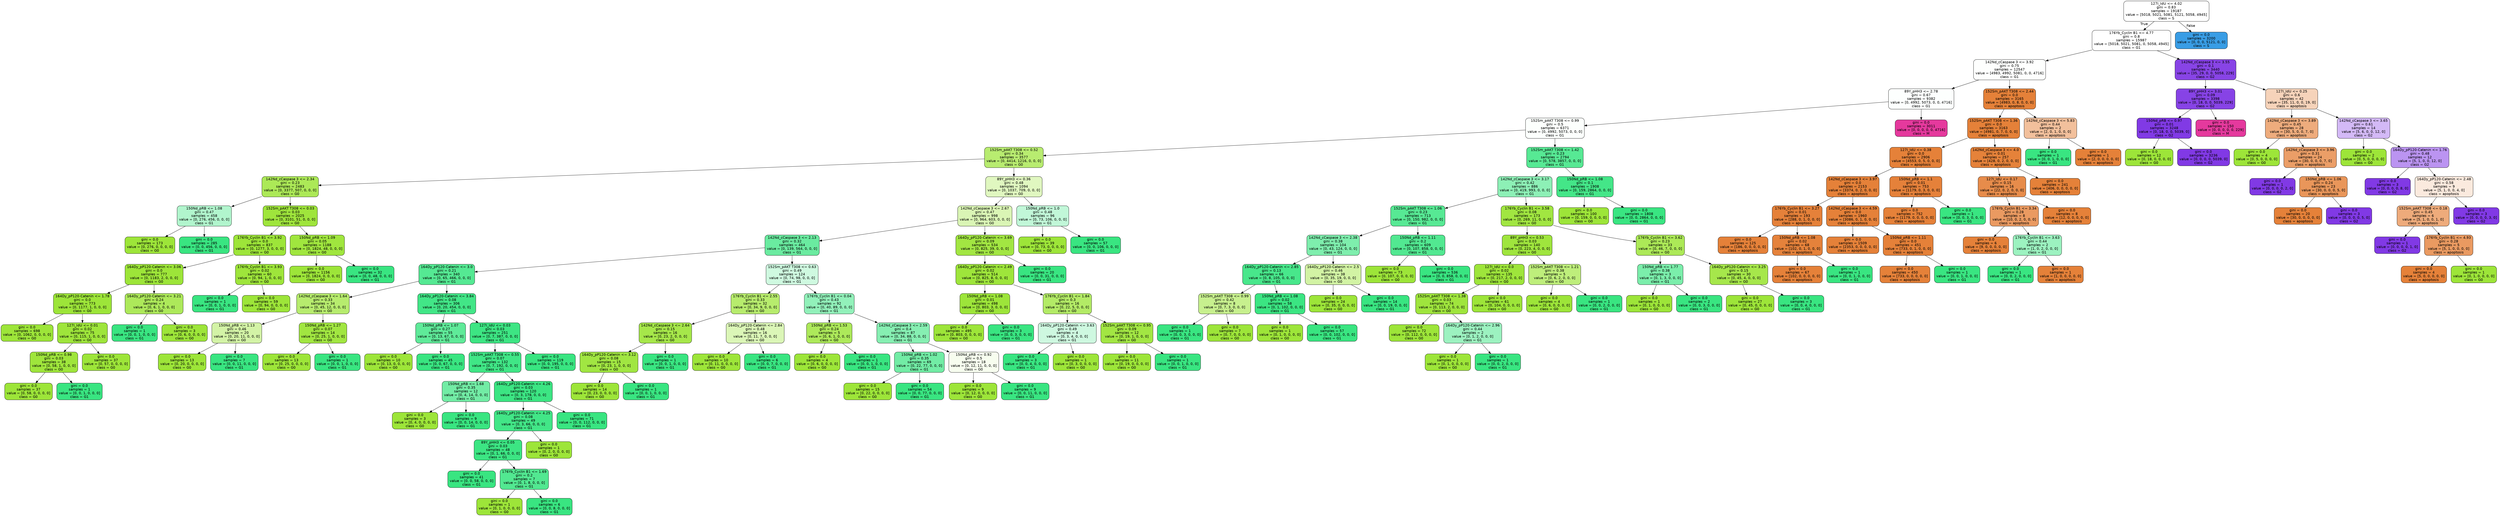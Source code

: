 digraph Tree {
node [shape=box, style="filled, rounded", color="black", fontname=helvetica] ;
edge [fontname=helvetica] ;
0 [label="127I_IdU <= 4.02\ngini = 0.83\nsamples = 19187\nvalue = [5018, 5021, 5081, 5121, 5058, 4945]\nclass = S", fillcolor="#ffffff"] ;
1 [label="176Yb_Cyclin B1 <= 4.77\ngini = 0.8\nsamples = 15987\nvalue = [5018, 5021, 5081, 0, 5058, 4945]\nclass = G1", fillcolor="#ffffff"] ;
0 -> 1 [labeldistance=2.5, labelangle=45, headlabel="True"] ;
2 [label="142Nd_cCaspase 3 <= 3.92\ngini = 0.75\nsamples = 12547\nvalue = [4983, 4992, 5081, 0, 0, 4716]\nclass = G1", fillcolor="#fefffe"] ;
1 -> 2 ;
3 [label="89Y_pHH3 <= 2.78\ngini = 0.67\nsamples = 9382\nvalue = [0, 4992, 5073, 0, 0, 4716]\nclass = G1", fillcolor="#fdfffe"] ;
2 -> 3 ;
4 [label="152Sm_pAKT T308 <= 0.99\ngini = 0.5\nsamples = 6371\nvalue = [0, 4992, 5073, 0, 0, 0]\nclass = G1", fillcolor="#fcfffd"] ;
3 -> 4 ;
5 [label="152Sm_pAKT T308 <= 0.52\ngini = 0.34\nsamples = 3577\nvalue = [0, 4414, 1216, 0, 0, 0]\nclass = G0", fillcolor="#b8ec70"] ;
4 -> 5 ;
6 [label="142Nd_cCaspase 3 <= 2.34\ngini = 0.23\nsamples = 2483\nvalue = [0, 3377, 507, 0, 0, 0]\nclass = G0", fillcolor="#ace957"] ;
5 -> 6 ;
7 [label="150Nd_pRB <= 1.08\ngini = 0.47\nsamples = 458\nvalue = [0, 276, 456, 0, 0, 0]\nclass = G1", fillcolor="#b1f5cd"] ;
6 -> 7 ;
8 [label="gini = 0.0\nsamples = 173\nvalue = [0, 276, 0, 0, 0, 0]\nclass = G0", fillcolor="#9de539"] ;
7 -> 8 ;
9 [label="gini = 0.0\nsamples = 285\nvalue = [0, 0, 456, 0, 0, 0]\nclass = G1", fillcolor="#39e581"] ;
7 -> 9 ;
10 [label="152Sm_pAKT T308 <= 0.03\ngini = 0.03\nsamples = 2025\nvalue = [0, 3101, 51, 0, 0, 0]\nclass = G0", fillcolor="#9fe53c"] ;
6 -> 10 ;
11 [label="176Yb_Cyclin B1 <= 3.92\ngini = 0.0\nsamples = 837\nvalue = [0, 1277, 3, 0, 0, 0]\nclass = G0", fillcolor="#9de539"] ;
10 -> 11 ;
12 [label="164Dy_pP120-Catenin <= 3.06\ngini = 0.0\nsamples = 777\nvalue = [0, 1183, 2, 0, 0, 0]\nclass = G0", fillcolor="#9de539"] ;
11 -> 12 ;
13 [label="164Dy_pP120-Catenin <= 1.78\ngini = 0.0\nsamples = 773\nvalue = [0, 1177, 1, 0, 0, 0]\nclass = G0", fillcolor="#9de539"] ;
12 -> 13 ;
14 [label="gini = 0.0\nsamples = 698\nvalue = [0, 1062, 0, 0, 0, 0]\nclass = G0", fillcolor="#9de539"] ;
13 -> 14 ;
15 [label="127I_IdU <= 0.01\ngini = 0.02\nsamples = 75\nvalue = [0, 115, 1, 0, 0, 0]\nclass = G0", fillcolor="#9ee53b"] ;
13 -> 15 ;
16 [label="150Nd_pRB <= 0.98\ngini = 0.03\nsamples = 38\nvalue = [0, 58, 1, 0, 0, 0]\nclass = G0", fillcolor="#9fe53c"] ;
15 -> 16 ;
17 [label="gini = 0.0\nsamples = 37\nvalue = [0, 58, 0, 0, 0, 0]\nclass = G0", fillcolor="#9de539"] ;
16 -> 17 ;
18 [label="gini = 0.0\nsamples = 1\nvalue = [0, 0, 1, 0, 0, 0]\nclass = G1", fillcolor="#39e581"] ;
16 -> 18 ;
19 [label="gini = 0.0\nsamples = 37\nvalue = [0, 57, 0, 0, 0, 0]\nclass = G0", fillcolor="#9de539"] ;
15 -> 19 ;
20 [label="164Dy_pP120-Catenin <= 3.21\ngini = 0.24\nsamples = 4\nvalue = [0, 6, 1, 0, 0, 0]\nclass = G0", fillcolor="#ade95a"] ;
12 -> 20 ;
21 [label="gini = 0.0\nsamples = 1\nvalue = [0, 0, 1, 0, 0, 0]\nclass = G1", fillcolor="#39e581"] ;
20 -> 21 ;
22 [label="gini = 0.0\nsamples = 3\nvalue = [0, 6, 0, 0, 0, 0]\nclass = G0", fillcolor="#9de539"] ;
20 -> 22 ;
23 [label="176Yb_Cyclin B1 <= 3.93\ngini = 0.02\nsamples = 60\nvalue = [0, 94, 1, 0, 0, 0]\nclass = G0", fillcolor="#9ee53b"] ;
11 -> 23 ;
24 [label="gini = 0.0\nsamples = 1\nvalue = [0, 0, 1, 0, 0, 0]\nclass = G1", fillcolor="#39e581"] ;
23 -> 24 ;
25 [label="gini = 0.0\nsamples = 59\nvalue = [0, 94, 0, 0, 0, 0]\nclass = G0", fillcolor="#9de539"] ;
23 -> 25 ;
26 [label="150Nd_pRB <= 1.09\ngini = 0.05\nsamples = 1188\nvalue = [0, 1824, 48, 0, 0, 0]\nclass = G0", fillcolor="#a0e63e"] ;
10 -> 26 ;
27 [label="gini = 0.0\nsamples = 1156\nvalue = [0, 1824, 0, 0, 0, 0]\nclass = G0", fillcolor="#9de539"] ;
26 -> 27 ;
28 [label="gini = 0.0\nsamples = 32\nvalue = [0, 0, 48, 0, 0, 0]\nclass = G1", fillcolor="#39e581"] ;
26 -> 28 ;
29 [label="89Y_pHH3 <= 0.36\ngini = 0.48\nsamples = 1094\nvalue = [0, 1037, 709, 0, 0, 0]\nclass = G0", fillcolor="#e0f7c0"] ;
5 -> 29 ;
30 [label="142Nd_cCaspase 3 <= 2.67\ngini = 0.47\nsamples = 998\nvalue = [0, 964, 603, 0, 0, 0]\nclass = G0", fillcolor="#daf5b5"] ;
29 -> 30 ;
31 [label="142Nd_cCaspase 3 <= 2.13\ngini = 0.32\nsamples = 464\nvalue = [0, 139, 564, 0, 0, 0]\nclass = G1", fillcolor="#6aeba0"] ;
30 -> 31 ;
32 [label="164Dy_pP120-Catenin <= 3.0\ngini = 0.21\nsamples = 340\nvalue = [0, 65, 466, 0, 0, 0]\nclass = G1", fillcolor="#55e993"] ;
31 -> 32 ;
33 [label="142Nd_cCaspase 3 <= 1.64\ngini = 0.33\nsamples = 34\nvalue = [0, 45, 12, 0, 0, 0]\nclass = G0", fillcolor="#b7ec6e"] ;
32 -> 33 ;
34 [label="150Nd_pRB <= 1.13\ngini = 0.46\nsamples = 20\nvalue = [0, 20, 11, 0, 0, 0]\nclass = G0", fillcolor="#d3f3a6"] ;
33 -> 34 ;
35 [label="gini = 0.0\nsamples = 13\nvalue = [0, 20, 0, 0, 0, 0]\nclass = G0", fillcolor="#9de539"] ;
34 -> 35 ;
36 [label="gini = 0.0\nsamples = 7\nvalue = [0, 0, 11, 0, 0, 0]\nclass = G1", fillcolor="#39e581"] ;
34 -> 36 ;
37 [label="150Nd_pRB <= 1.27\ngini = 0.07\nsamples = 14\nvalue = [0, 25, 1, 0, 0, 0]\nclass = G0", fillcolor="#a1e641"] ;
33 -> 37 ;
38 [label="gini = 0.0\nsamples = 13\nvalue = [0, 25, 0, 0, 0, 0]\nclass = G0", fillcolor="#9de539"] ;
37 -> 38 ;
39 [label="gini = 0.0\nsamples = 1\nvalue = [0, 0, 1, 0, 0, 0]\nclass = G1", fillcolor="#39e581"] ;
37 -> 39 ;
40 [label="164Dy_pP120-Catenin <= 3.84\ngini = 0.08\nsamples = 306\nvalue = [0, 20, 454, 0, 0, 0]\nclass = G1", fillcolor="#42e687"] ;
32 -> 40 ;
41 [label="150Nd_pRB <= 1.07\ngini = 0.27\nsamples = 55\nvalue = [0, 13, 67, 0, 0, 0]\nclass = G1", fillcolor="#5fea99"] ;
40 -> 41 ;
42 [label="gini = 0.0\nsamples = 10\nvalue = [0, 13, 0, 0, 0, 0]\nclass = G0", fillcolor="#9de539"] ;
41 -> 42 ;
43 [label="gini = 0.0\nsamples = 45\nvalue = [0, 0, 67, 0, 0, 0]\nclass = G1", fillcolor="#39e581"] ;
41 -> 43 ;
44 [label="127I_IdU <= 0.03\ngini = 0.03\nsamples = 251\nvalue = [0, 7, 387, 0, 0, 0]\nclass = G1", fillcolor="#3de583"] ;
40 -> 44 ;
45 [label="152Sm_pAKT T308 <= 0.55\ngini = 0.07\nsamples = 132\nvalue = [0, 7, 192, 0, 0, 0]\nclass = G1", fillcolor="#40e686"] ;
44 -> 45 ;
46 [label="150Nd_pRB <= 1.68\ngini = 0.35\nsamples = 12\nvalue = [0, 4, 14, 0, 0, 0]\nclass = G1", fillcolor="#72eca5"] ;
45 -> 46 ;
47 [label="gini = 0.0\nsamples = 3\nvalue = [0, 4, 0, 0, 0, 0]\nclass = G0", fillcolor="#9de539"] ;
46 -> 47 ;
48 [label="gini = 0.0\nsamples = 9\nvalue = [0, 0, 14, 0, 0, 0]\nclass = G1", fillcolor="#39e581"] ;
46 -> 48 ;
49 [label="164Dy_pP120-Catenin <= 4.26\ngini = 0.03\nsamples = 120\nvalue = [0, 3, 178, 0, 0, 0]\nclass = G1", fillcolor="#3ce583"] ;
45 -> 49 ;
50 [label="164Dy_pP120-Catenin <= 4.25\ngini = 0.08\nsamples = 49\nvalue = [0, 3, 66, 0, 0, 0]\nclass = G1", fillcolor="#42e687"] ;
49 -> 50 ;
51 [label="89Y_pHH3 <= 0.05\ngini = 0.03\nsamples = 48\nvalue = [0, 1, 66, 0, 0, 0]\nclass = G1", fillcolor="#3ce583"] ;
50 -> 51 ;
52 [label="gini = 0.0\nsamples = 41\nvalue = [0, 0, 58, 0, 0, 0]\nclass = G1", fillcolor="#39e581"] ;
51 -> 52 ;
53 [label="176Yb_Cyclin B1 <= 1.69\ngini = 0.2\nsamples = 7\nvalue = [0, 1, 8, 0, 0, 0]\nclass = G1", fillcolor="#52e891"] ;
51 -> 53 ;
54 [label="gini = 0.0\nsamples = 1\nvalue = [0, 1, 0, 0, 0, 0]\nclass = G0", fillcolor="#9de539"] ;
53 -> 54 ;
55 [label="gini = 0.0\nsamples = 6\nvalue = [0, 0, 8, 0, 0, 0]\nclass = G1", fillcolor="#39e581"] ;
53 -> 55 ;
56 [label="gini = 0.0\nsamples = 1\nvalue = [0, 2, 0, 0, 0, 0]\nclass = G0", fillcolor="#9de539"] ;
50 -> 56 ;
57 [label="gini = 0.0\nsamples = 71\nvalue = [0, 0, 112, 0, 0, 0]\nclass = G1", fillcolor="#39e581"] ;
49 -> 57 ;
58 [label="gini = 0.0\nsamples = 119\nvalue = [0, 0, 195, 0, 0, 0]\nclass = G1", fillcolor="#39e581"] ;
44 -> 58 ;
59 [label="152Sm_pAKT T308 <= 0.63\ngini = 0.49\nsamples = 124\nvalue = [0, 74, 98, 0, 0, 0]\nclass = G1", fillcolor="#cff9e0"] ;
31 -> 59 ;
60 [label="176Yb_Cyclin B1 <= 2.55\ngini = 0.33\nsamples = 32\nvalue = [0, 34, 9, 0, 0, 0]\nclass = G0", fillcolor="#b7ec6d"] ;
59 -> 60 ;
61 [label="142Nd_cCaspase 3 <= 2.64\ngini = 0.15\nsamples = 16\nvalue = [0, 23, 2, 0, 0, 0]\nclass = G0", fillcolor="#a6e74a"] ;
60 -> 61 ;
62 [label="164Dy_pP120-Catenin <= 3.12\ngini = 0.08\nsamples = 15\nvalue = [0, 23, 1, 0, 0, 0]\nclass = G0", fillcolor="#a1e642"] ;
61 -> 62 ;
63 [label="gini = 0.0\nsamples = 14\nvalue = [0, 23, 0, 0, 0, 0]\nclass = G0", fillcolor="#9de539"] ;
62 -> 63 ;
64 [label="gini = 0.0\nsamples = 1\nvalue = [0, 0, 1, 0, 0, 0]\nclass = G1", fillcolor="#39e581"] ;
62 -> 64 ;
65 [label="gini = 0.0\nsamples = 1\nvalue = [0, 0, 1, 0, 0, 0]\nclass = G1", fillcolor="#39e581"] ;
61 -> 65 ;
66 [label="164Dy_pP120-Catenin <= 2.84\ngini = 0.48\nsamples = 16\nvalue = [0, 11, 7, 0, 0, 0]\nclass = G0", fillcolor="#dbf6b7"] ;
60 -> 66 ;
67 [label="gini = 0.0\nsamples = 10\nvalue = [0, 11, 0, 0, 0, 0]\nclass = G0", fillcolor="#9de539"] ;
66 -> 67 ;
68 [label="gini = 0.0\nsamples = 6\nvalue = [0, 0, 7, 0, 0, 0]\nclass = G1", fillcolor="#39e581"] ;
66 -> 68 ;
69 [label="176Yb_Cyclin B1 <= 0.04\ngini = 0.43\nsamples = 92\nvalue = [0, 40, 89, 0, 0, 0]\nclass = G1", fillcolor="#92f1ba"] ;
59 -> 69 ;
70 [label="150Nd_pRB <= 1.53\ngini = 0.24\nsamples = 5\nvalue = [0, 6, 1, 0, 0, 0]\nclass = G0", fillcolor="#ade95a"] ;
69 -> 70 ;
71 [label="gini = 0.0\nsamples = 4\nvalue = [0, 6, 0, 0, 0, 0]\nclass = G0", fillcolor="#9de539"] ;
70 -> 71 ;
72 [label="gini = 0.0\nsamples = 1\nvalue = [0, 0, 1, 0, 0, 0]\nclass = G1", fillcolor="#39e581"] ;
70 -> 72 ;
73 [label="142Nd_cCaspase 3 <= 2.59\ngini = 0.4\nsamples = 87\nvalue = [0, 34, 88, 0, 0, 0]\nclass = G1", fillcolor="#86efb2"] ;
69 -> 73 ;
74 [label="150Nd_pRB <= 1.02\ngini = 0.35\nsamples = 69\nvalue = [0, 22, 77, 0, 0, 0]\nclass = G1", fillcolor="#72eca5"] ;
73 -> 74 ;
75 [label="gini = 0.0\nsamples = 15\nvalue = [0, 22, 0, 0, 0, 0]\nclass = G0", fillcolor="#9de539"] ;
74 -> 75 ;
76 [label="gini = 0.0\nsamples = 54\nvalue = [0, 0, 77, 0, 0, 0]\nclass = G1", fillcolor="#39e581"] ;
74 -> 76 ;
77 [label="150Nd_pRB <= 0.92\ngini = 0.5\nsamples = 18\nvalue = [0, 12, 11, 0, 0, 0]\nclass = G0", fillcolor="#f7fdef"] ;
73 -> 77 ;
78 [label="gini = 0.0\nsamples = 9\nvalue = [0, 12, 0, 0, 0, 0]\nclass = G0", fillcolor="#9de539"] ;
77 -> 78 ;
79 [label="gini = 0.0\nsamples = 9\nvalue = [0, 0, 11, 0, 0, 0]\nclass = G1", fillcolor="#39e581"] ;
77 -> 79 ;
80 [label="164Dy_pP120-Catenin <= 3.69\ngini = 0.09\nsamples = 534\nvalue = [0, 825, 39, 0, 0, 0]\nclass = G0", fillcolor="#a2e642"] ;
30 -> 80 ;
81 [label="164Dy_pP120-Catenin <= 2.49\ngini = 0.02\nsamples = 514\nvalue = [0, 825, 8, 0, 0, 0]\nclass = G0", fillcolor="#9ee53b"] ;
80 -> 81 ;
82 [label="150Nd_pRB <= 1.08\ngini = 0.01\nsamples = 498\nvalue = [0, 803, 3, 0, 0, 0]\nclass = G0", fillcolor="#9de53a"] ;
81 -> 82 ;
83 [label="gini = 0.0\nsamples = 495\nvalue = [0, 803, 0, 0, 0, 0]\nclass = G0", fillcolor="#9de539"] ;
82 -> 83 ;
84 [label="gini = 0.0\nsamples = 3\nvalue = [0, 0, 3, 0, 0, 0]\nclass = G1", fillcolor="#39e581"] ;
82 -> 84 ;
85 [label="176Yb_Cyclin B1 <= 1.84\ngini = 0.3\nsamples = 16\nvalue = [0, 22, 5, 0, 0, 0]\nclass = G0", fillcolor="#b3eb66"] ;
81 -> 85 ;
86 [label="164Dy_pP120-Catenin <= 3.63\ngini = 0.49\nsamples = 4\nvalue = [0, 3, 4, 0, 0, 0]\nclass = G1", fillcolor="#cef8e0"] ;
85 -> 86 ;
87 [label="gini = 0.0\nsamples = 3\nvalue = [0, 0, 4, 0, 0, 0]\nclass = G1", fillcolor="#39e581"] ;
86 -> 87 ;
88 [label="gini = 0.0\nsamples = 1\nvalue = [0, 3, 0, 0, 0, 0]\nclass = G0", fillcolor="#9de539"] ;
86 -> 88 ;
89 [label="152Sm_pAKT T308 <= 0.95\ngini = 0.09\nsamples = 12\nvalue = [0, 19, 1, 0, 0, 0]\nclass = G0", fillcolor="#a2e643"] ;
85 -> 89 ;
90 [label="gini = 0.0\nsamples = 11\nvalue = [0, 19, 0, 0, 0, 0]\nclass = G0", fillcolor="#9de539"] ;
89 -> 90 ;
91 [label="gini = 0.0\nsamples = 1\nvalue = [0, 0, 1, 0, 0, 0]\nclass = G1", fillcolor="#39e581"] ;
89 -> 91 ;
92 [label="gini = 0.0\nsamples = 20\nvalue = [0, 0, 31, 0, 0, 0]\nclass = G1", fillcolor="#39e581"] ;
80 -> 92 ;
93 [label="150Nd_pRB <= 1.0\ngini = 0.48\nsamples = 96\nvalue = [0, 73, 106, 0, 0, 0]\nclass = G1", fillcolor="#c1f7d8"] ;
29 -> 93 ;
94 [label="gini = 0.0\nsamples = 39\nvalue = [0, 73, 0, 0, 0, 0]\nclass = G0", fillcolor="#9de539"] ;
93 -> 94 ;
95 [label="gini = 0.0\nsamples = 57\nvalue = [0, 0, 106, 0, 0, 0]\nclass = G1", fillcolor="#39e581"] ;
93 -> 95 ;
96 [label="152Sm_pAKT T308 <= 1.42\ngini = 0.23\nsamples = 2794\nvalue = [0, 578, 3857, 0, 0, 0]\nclass = G1", fillcolor="#57e994"] ;
4 -> 96 ;
97 [label="142Nd_cCaspase 3 <= 3.17\ngini = 0.42\nsamples = 886\nvalue = [0, 419, 993, 0, 0, 0]\nclass = G1", fillcolor="#8df0b6"] ;
96 -> 97 ;
98 [label="152Sm_pAKT T308 <= 1.06\ngini = 0.23\nsamples = 713\nvalue = [0, 150, 982, 0, 0, 0]\nclass = G1", fillcolor="#57e994"] ;
97 -> 98 ;
99 [label="142Nd_cCaspase 3 <= 2.38\ngini = 0.38\nsamples = 104\nvalue = [0, 43, 124, 0, 0, 0]\nclass = G1", fillcolor="#7eeead"] ;
98 -> 99 ;
100 [label="164Dy_pP120-Catenin <= 2.85\ngini = 0.13\nsamples = 66\nvalue = [0, 8, 105, 0, 0, 0]\nclass = G1", fillcolor="#48e78b"] ;
99 -> 100 ;
101 [label="152Sm_pAKT T308 <= 0.99\ngini = 0.42\nsamples = 8\nvalue = [0, 7, 3, 0, 0, 0]\nclass = G0", fillcolor="#c7f08e"] ;
100 -> 101 ;
102 [label="gini = 0.0\nsamples = 1\nvalue = [0, 0, 3, 0, 0, 0]\nclass = G1", fillcolor="#39e581"] ;
101 -> 102 ;
103 [label="gini = 0.0\nsamples = 7\nvalue = [0, 7, 0, 0, 0, 0]\nclass = G0", fillcolor="#9de539"] ;
101 -> 103 ;
104 [label="150Nd_pRB <= 1.08\ngini = 0.02\nsamples = 58\nvalue = [0, 1, 102, 0, 0, 0]\nclass = G1", fillcolor="#3be582"] ;
100 -> 104 ;
105 [label="gini = 0.0\nsamples = 1\nvalue = [0, 1, 0, 0, 0, 0]\nclass = G0", fillcolor="#9de539"] ;
104 -> 105 ;
106 [label="gini = 0.0\nsamples = 57\nvalue = [0, 0, 102, 0, 0, 0]\nclass = G1", fillcolor="#39e581"] ;
104 -> 106 ;
107 [label="164Dy_pP120-Catenin <= 2.5\ngini = 0.46\nsamples = 38\nvalue = [0, 35, 19, 0, 0, 0]\nclass = G0", fillcolor="#d2f3a4"] ;
99 -> 107 ;
108 [label="gini = 0.0\nsamples = 24\nvalue = [0, 35, 0, 0, 0, 0]\nclass = G0", fillcolor="#9de539"] ;
107 -> 108 ;
109 [label="gini = 0.0\nsamples = 14\nvalue = [0, 0, 19, 0, 0, 0]\nclass = G1", fillcolor="#39e581"] ;
107 -> 109 ;
110 [label="150Nd_pRB <= 1.11\ngini = 0.2\nsamples = 609\nvalue = [0, 107, 858, 0, 0, 0]\nclass = G1", fillcolor="#52e891"] ;
98 -> 110 ;
111 [label="gini = 0.0\nsamples = 73\nvalue = [0, 107, 0, 0, 0, 0]\nclass = G0", fillcolor="#9de539"] ;
110 -> 111 ;
112 [label="gini = 0.0\nsamples = 536\nvalue = [0, 0, 858, 0, 0, 0]\nclass = G1", fillcolor="#39e581"] ;
110 -> 112 ;
113 [label="176Yb_Cyclin B1 <= 3.58\ngini = 0.08\nsamples = 173\nvalue = [0, 269, 11, 0, 0, 0]\nclass = G0", fillcolor="#a1e641"] ;
97 -> 113 ;
114 [label="89Y_pHH3 <= 0.53\ngini = 0.03\nsamples = 140\nvalue = [0, 223, 4, 0, 0, 0]\nclass = G0", fillcolor="#9fe53d"] ;
113 -> 114 ;
115 [label="127I_IdU <= 0.0\ngini = 0.02\nsamples = 135\nvalue = [0, 217, 2, 0, 0, 0]\nclass = G0", fillcolor="#9ee53b"] ;
114 -> 115 ;
116 [label="152Sm_pAKT T308 <= 1.38\ngini = 0.03\nsamples = 74\nvalue = [0, 113, 2, 0, 0, 0]\nclass = G0", fillcolor="#9fe53d"] ;
115 -> 116 ;
117 [label="gini = 0.0\nsamples = 72\nvalue = [0, 112, 0, 0, 0, 0]\nclass = G0", fillcolor="#9de539"] ;
116 -> 117 ;
118 [label="164Dy_pP120-Catenin <= 2.96\ngini = 0.44\nsamples = 2\nvalue = [0, 1, 2, 0, 0, 0]\nclass = G1", fillcolor="#9cf2c0"] ;
116 -> 118 ;
119 [label="gini = 0.0\nsamples = 1\nvalue = [0, 1, 0, 0, 0, 0]\nclass = G0", fillcolor="#9de539"] ;
118 -> 119 ;
120 [label="gini = 0.0\nsamples = 1\nvalue = [0, 0, 2, 0, 0, 0]\nclass = G1", fillcolor="#39e581"] ;
118 -> 120 ;
121 [label="gini = 0.0\nsamples = 61\nvalue = [0, 104, 0, 0, 0, 0]\nclass = G0", fillcolor="#9de539"] ;
115 -> 121 ;
122 [label="152Sm_pAKT T308 <= 1.21\ngini = 0.38\nsamples = 5\nvalue = [0, 6, 2, 0, 0, 0]\nclass = G0", fillcolor="#beee7b"] ;
114 -> 122 ;
123 [label="gini = 0.0\nsamples = 4\nvalue = [0, 6, 0, 0, 0, 0]\nclass = G0", fillcolor="#9de539"] ;
122 -> 123 ;
124 [label="gini = 0.0\nsamples = 1\nvalue = [0, 0, 2, 0, 0, 0]\nclass = G1", fillcolor="#39e581"] ;
122 -> 124 ;
125 [label="176Yb_Cyclin B1 <= 3.62\ngini = 0.23\nsamples = 33\nvalue = [0, 46, 7, 0, 0, 0]\nclass = G0", fillcolor="#ace957"] ;
113 -> 125 ;
126 [label="150Nd_pRB <= 1.77\ngini = 0.38\nsamples = 3\nvalue = [0, 1, 3, 0, 0, 0]\nclass = G1", fillcolor="#7beeab"] ;
125 -> 126 ;
127 [label="gini = 0.0\nsamples = 1\nvalue = [0, 1, 0, 0, 0, 0]\nclass = G0", fillcolor="#9de539"] ;
126 -> 127 ;
128 [label="gini = 0.0\nsamples = 2\nvalue = [0, 0, 3, 0, 0, 0]\nclass = G1", fillcolor="#39e581"] ;
126 -> 128 ;
129 [label="164Dy_pP120-Catenin <= 3.25\ngini = 0.15\nsamples = 30\nvalue = [0, 45, 4, 0, 0, 0]\nclass = G0", fillcolor="#a6e74b"] ;
125 -> 129 ;
130 [label="gini = 0.0\nsamples = 27\nvalue = [0, 45, 0, 0, 0, 0]\nclass = G0", fillcolor="#9de539"] ;
129 -> 130 ;
131 [label="gini = 0.0\nsamples = 3\nvalue = [0, 0, 4, 0, 0, 0]\nclass = G1", fillcolor="#39e581"] ;
129 -> 131 ;
132 [label="150Nd_pRB <= 1.08\ngini = 0.1\nsamples = 1908\nvalue = [0, 159, 2864, 0, 0, 0]\nclass = G1", fillcolor="#44e688"] ;
96 -> 132 ;
133 [label="gini = 0.0\nsamples = 100\nvalue = [0, 159, 0, 0, 0, 0]\nclass = G0", fillcolor="#9de539"] ;
132 -> 133 ;
134 [label="gini = 0.0\nsamples = 1808\nvalue = [0, 0, 2864, 0, 0, 0]\nclass = G1", fillcolor="#39e581"] ;
132 -> 134 ;
135 [label="gini = 0.0\nsamples = 3011\nvalue = [0, 0, 0, 0, 0, 4716]\nclass = M", fillcolor="#e5399d"] ;
3 -> 135 ;
136 [label="152Sm_pAKT T308 <= 2.44\ngini = 0.0\nsamples = 3165\nvalue = [4983, 0, 8, 0, 0, 0]\nclass = apoptosis", fillcolor="#e58139"] ;
2 -> 136 ;
137 [label="152Sm_pAKT T308 <= 1.36\ngini = 0.0\nsamples = 3163\nvalue = [4981, 0, 7, 0, 0, 0]\nclass = apoptosis", fillcolor="#e58139"] ;
136 -> 137 ;
138 [label="127I_IdU <= 0.38\ngini = 0.0\nsamples = 2906\nvalue = [4553, 0, 5, 0, 0, 0]\nclass = apoptosis", fillcolor="#e58139"] ;
137 -> 138 ;
139 [label="142Nd_cCaspase 3 <= 3.97\ngini = 0.0\nsamples = 2153\nvalue = [3374, 0, 2, 0, 0, 0]\nclass = apoptosis", fillcolor="#e58139"] ;
138 -> 139 ;
140 [label="176Yb_Cyclin B1 <= 3.27\ngini = 0.01\nsamples = 193\nvalue = [288, 0, 1, 0, 0, 0]\nclass = apoptosis", fillcolor="#e5813a"] ;
139 -> 140 ;
141 [label="gini = 0.0\nsamples = 125\nvalue = [186, 0, 0, 0, 0, 0]\nclass = apoptosis", fillcolor="#e58139"] ;
140 -> 141 ;
142 [label="150Nd_pRB <= 1.08\ngini = 0.02\nsamples = 68\nvalue = [102, 0, 1, 0, 0, 0]\nclass = apoptosis", fillcolor="#e5823b"] ;
140 -> 142 ;
143 [label="gini = 0.0\nsamples = 67\nvalue = [102, 0, 0, 0, 0, 0]\nclass = apoptosis", fillcolor="#e58139"] ;
142 -> 143 ;
144 [label="gini = 0.0\nsamples = 1\nvalue = [0, 0, 1, 0, 0, 0]\nclass = G1", fillcolor="#39e581"] ;
142 -> 144 ;
145 [label="142Nd_cCaspase 3 <= 4.59\ngini = 0.0\nsamples = 1960\nvalue = [3086, 0, 1, 0, 0, 0]\nclass = apoptosis", fillcolor="#e58139"] ;
139 -> 145 ;
146 [label="gini = 0.0\nsamples = 1509\nvalue = [2353, 0, 0, 0, 0, 0]\nclass = apoptosis", fillcolor="#e58139"] ;
145 -> 146 ;
147 [label="150Nd_pRB <= 1.11\ngini = 0.0\nsamples = 451\nvalue = [733, 0, 1, 0, 0, 0]\nclass = apoptosis", fillcolor="#e58139"] ;
145 -> 147 ;
148 [label="gini = 0.0\nsamples = 450\nvalue = [733, 0, 0, 0, 0, 0]\nclass = apoptosis", fillcolor="#e58139"] ;
147 -> 148 ;
149 [label="gini = 0.0\nsamples = 1\nvalue = [0, 0, 1, 0, 0, 0]\nclass = G1", fillcolor="#39e581"] ;
147 -> 149 ;
150 [label="150Nd_pRB <= 1.1\ngini = 0.01\nsamples = 753\nvalue = [1179, 0, 3, 0, 0, 0]\nclass = apoptosis", fillcolor="#e5813a"] ;
138 -> 150 ;
151 [label="gini = 0.0\nsamples = 752\nvalue = [1179, 0, 0, 0, 0, 0]\nclass = apoptosis", fillcolor="#e58139"] ;
150 -> 151 ;
152 [label="gini = 0.0\nsamples = 1\nvalue = [0, 0, 3, 0, 0, 0]\nclass = G1", fillcolor="#39e581"] ;
150 -> 152 ;
153 [label="142Nd_cCaspase 3 <= 4.0\ngini = 0.01\nsamples = 257\nvalue = [428, 0, 2, 0, 0, 0]\nclass = apoptosis", fillcolor="#e5823a"] ;
137 -> 153 ;
154 [label="127I_IdU <= 0.17\ngini = 0.15\nsamples = 16\nvalue = [22, 0, 2, 0, 0, 0]\nclass = apoptosis", fillcolor="#e78c4b"] ;
153 -> 154 ;
155 [label="176Yb_Cyclin B1 <= 3.34\ngini = 0.28\nsamples = 8\nvalue = [10, 0, 2, 0, 0, 0]\nclass = apoptosis", fillcolor="#ea9a61"] ;
154 -> 155 ;
156 [label="gini = 0.0\nsamples = 6\nvalue = [9, 0, 0, 0, 0, 0]\nclass = apoptosis", fillcolor="#e58139"] ;
155 -> 156 ;
157 [label="176Yb_Cyclin B1 <= 3.63\ngini = 0.44\nsamples = 2\nvalue = [1, 0, 2, 0, 0, 0]\nclass = G1", fillcolor="#9cf2c0"] ;
155 -> 157 ;
158 [label="gini = 0.0\nsamples = 1\nvalue = [0, 0, 2, 0, 0, 0]\nclass = G1", fillcolor="#39e581"] ;
157 -> 158 ;
159 [label="gini = 0.0\nsamples = 1\nvalue = [1, 0, 0, 0, 0, 0]\nclass = apoptosis", fillcolor="#e58139"] ;
157 -> 159 ;
160 [label="gini = 0.0\nsamples = 8\nvalue = [12, 0, 0, 0, 0, 0]\nclass = apoptosis", fillcolor="#e58139"] ;
154 -> 160 ;
161 [label="gini = 0.0\nsamples = 241\nvalue = [406, 0, 0, 0, 0, 0]\nclass = apoptosis", fillcolor="#e58139"] ;
153 -> 161 ;
162 [label="142Nd_cCaspase 3 <= 5.83\ngini = 0.44\nsamples = 2\nvalue = [2, 0, 1, 0, 0, 0]\nclass = apoptosis", fillcolor="#f2c09c"] ;
136 -> 162 ;
163 [label="gini = 0.0\nsamples = 1\nvalue = [0, 0, 1, 0, 0, 0]\nclass = G1", fillcolor="#39e581"] ;
162 -> 163 ;
164 [label="gini = 0.0\nsamples = 1\nvalue = [2, 0, 0, 0, 0, 0]\nclass = apoptosis", fillcolor="#e58139"] ;
162 -> 164 ;
165 [label="142Nd_cCaspase 3 <= 3.55\ngini = 0.1\nsamples = 3440\nvalue = [35, 29, 0, 0, 5058, 229]\nclass = G2", fillcolor="#8844e6"] ;
1 -> 165 ;
166 [label="89Y_pHH3 <= 3.01\ngini = 0.09\nsamples = 3398\nvalue = [0, 18, 0, 0, 5039, 229]\nclass = G2", fillcolor="#8743e6"] ;
165 -> 166 ;
167 [label="150Nd_pRB <= 0.97\ngini = 0.01\nsamples = 3248\nvalue = [0, 18, 0, 0, 5039, 0]\nclass = G2", fillcolor="#813ae5"] ;
166 -> 167 ;
168 [label="gini = 0.0\nsamples = 12\nvalue = [0, 18, 0, 0, 0, 0]\nclass = G0", fillcolor="#9de539"] ;
167 -> 168 ;
169 [label="gini = 0.0\nsamples = 3236\nvalue = [0, 0, 0, 0, 5039, 0]\nclass = G2", fillcolor="#8139e5"] ;
167 -> 169 ;
170 [label="gini = 0.0\nsamples = 150\nvalue = [0, 0, 0, 0, 0, 229]\nclass = M", fillcolor="#e5399d"] ;
166 -> 170 ;
171 [label="127I_IdU <= 0.25\ngini = 0.6\nsamples = 42\nvalue = [35, 11, 0, 0, 19, 0]\nclass = apoptosis", fillcolor="#f6d3ba"] ;
165 -> 171 ;
172 [label="142Nd_cCaspase 3 <= 3.89\ngini = 0.45\nsamples = 28\nvalue = [30, 5, 0, 0, 7, 0]\nclass = apoptosis", fillcolor="#eeac7d"] ;
171 -> 172 ;
173 [label="gini = 0.0\nsamples = 4\nvalue = [0, 5, 0, 0, 0, 0]\nclass = G0", fillcolor="#9de539"] ;
172 -> 173 ;
174 [label="142Nd_cCaspase 3 <= 3.96\ngini = 0.31\nsamples = 24\nvalue = [30, 0, 0, 0, 7, 0]\nclass = apoptosis", fillcolor="#eb9e67"] ;
172 -> 174 ;
175 [label="gini = 0.0\nsamples = 1\nvalue = [0, 0, 0, 0, 2, 0]\nclass = G2", fillcolor="#8139e5"] ;
174 -> 175 ;
176 [label="150Nd_pRB <= 1.06\ngini = 0.24\nsamples = 23\nvalue = [30, 0, 0, 0, 5, 0]\nclass = apoptosis", fillcolor="#e9965a"] ;
174 -> 176 ;
177 [label="gini = 0.0\nsamples = 20\nvalue = [30, 0, 0, 0, 0, 0]\nclass = apoptosis", fillcolor="#e58139"] ;
176 -> 177 ;
178 [label="gini = 0.0\nsamples = 3\nvalue = [0, 0, 0, 0, 5, 0]\nclass = G2", fillcolor="#8139e5"] ;
176 -> 178 ;
179 [label="142Nd_cCaspase 3 <= 3.65\ngini = 0.61\nsamples = 14\nvalue = [5, 6, 0, 0, 12, 0]\nclass = G2", fillcolor="#d3b9f6"] ;
171 -> 179 ;
180 [label="gini = 0.0\nsamples = 2\nvalue = [0, 5, 0, 0, 0, 0]\nclass = G0", fillcolor="#9de539"] ;
179 -> 180 ;
181 [label="164Dy_pP120-Catenin <= 1.76\ngini = 0.48\nsamples = 12\nvalue = [5, 1, 0, 0, 12, 0]\nclass = G2", fillcolor="#bb94f1"] ;
179 -> 181 ;
182 [label="gini = 0.0\nsamples = 3\nvalue = [0, 0, 0, 0, 8, 0]\nclass = G2", fillcolor="#8139e5"] ;
181 -> 182 ;
183 [label="164Dy_pP120-Catenin <= 2.48\ngini = 0.58\nsamples = 9\nvalue = [5, 1, 0, 0, 4, 0]\nclass = apoptosis", fillcolor="#fbeade"] ;
181 -> 183 ;
184 [label="152Sm_pAKT T308 <= 0.18\ngini = 0.45\nsamples = 6\nvalue = [5, 1, 0, 0, 1, 0]\nclass = apoptosis", fillcolor="#eeab7b"] ;
183 -> 184 ;
185 [label="gini = 0.0\nsamples = 1\nvalue = [0, 0, 0, 0, 1, 0]\nclass = G2", fillcolor="#8139e5"] ;
184 -> 185 ;
186 [label="176Yb_Cyclin B1 <= 4.93\ngini = 0.28\nsamples = 5\nvalue = [5, 1, 0, 0, 0, 0]\nclass = apoptosis", fillcolor="#ea9a61"] ;
184 -> 186 ;
187 [label="gini = 0.0\nsamples = 4\nvalue = [5, 0, 0, 0, 0, 0]\nclass = apoptosis", fillcolor="#e58139"] ;
186 -> 187 ;
188 [label="gini = 0.0\nsamples = 1\nvalue = [0, 1, 0, 0, 0, 0]\nclass = G0", fillcolor="#9de539"] ;
186 -> 188 ;
189 [label="gini = 0.0\nsamples = 3\nvalue = [0, 0, 0, 0, 3, 0]\nclass = G2", fillcolor="#8139e5"] ;
183 -> 189 ;
190 [label="gini = 0.0\nsamples = 3200\nvalue = [0, 0, 0, 5121, 0, 0]\nclass = S", fillcolor="#399de5"] ;
0 -> 190 [labeldistance=2.5, labelangle=-45, headlabel="False"] ;
}